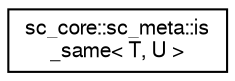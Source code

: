digraph "Graphical Class Hierarchy"
{
  edge [fontname="FreeSans",fontsize="10",labelfontname="FreeSans",labelfontsize="10"];
  node [fontname="FreeSans",fontsize="10",shape=record];
  rankdir="LR";
  Node0 [label="sc_core::sc_meta::is\l_same\< T, U \>",height=0.2,width=0.4,color="black", fillcolor="white", style="filled",URL="$a02148.html"];
}
